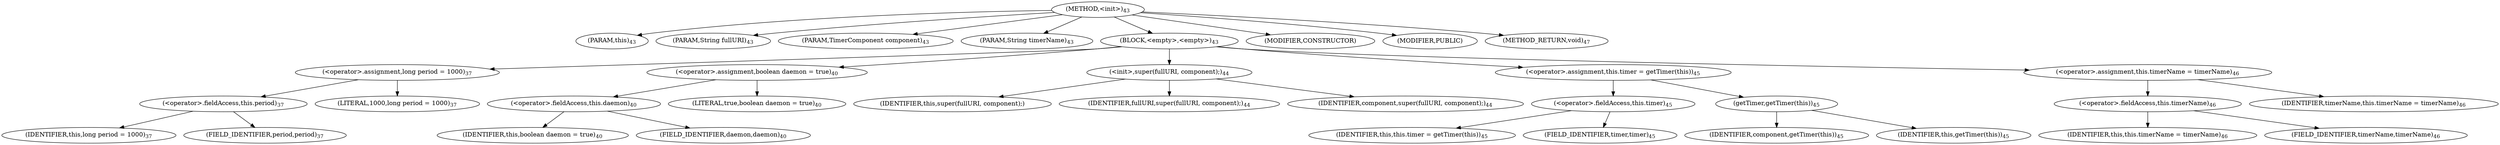 digraph "&lt;init&gt;" {  
"66" [label = <(METHOD,&lt;init&gt;)<SUB>43</SUB>> ]
"4" [label = <(PARAM,this)<SUB>43</SUB>> ]
"67" [label = <(PARAM,String fullURI)<SUB>43</SUB>> ]
"68" [label = <(PARAM,TimerComponent component)<SUB>43</SUB>> ]
"69" [label = <(PARAM,String timerName)<SUB>43</SUB>> ]
"70" [label = <(BLOCK,&lt;empty&gt;,&lt;empty&gt;)<SUB>43</SUB>> ]
"71" [label = <(&lt;operator&gt;.assignment,long period = 1000)<SUB>37</SUB>> ]
"72" [label = <(&lt;operator&gt;.fieldAccess,this.period)<SUB>37</SUB>> ]
"73" [label = <(IDENTIFIER,this,long period = 1000)<SUB>37</SUB>> ]
"74" [label = <(FIELD_IDENTIFIER,period,period)<SUB>37</SUB>> ]
"75" [label = <(LITERAL,1000,long period = 1000)<SUB>37</SUB>> ]
"76" [label = <(&lt;operator&gt;.assignment,boolean daemon = true)<SUB>40</SUB>> ]
"77" [label = <(&lt;operator&gt;.fieldAccess,this.daemon)<SUB>40</SUB>> ]
"78" [label = <(IDENTIFIER,this,boolean daemon = true)<SUB>40</SUB>> ]
"79" [label = <(FIELD_IDENTIFIER,daemon,daemon)<SUB>40</SUB>> ]
"80" [label = <(LITERAL,true,boolean daemon = true)<SUB>40</SUB>> ]
"81" [label = <(&lt;init&gt;,super(fullURI, component);)<SUB>44</SUB>> ]
"3" [label = <(IDENTIFIER,this,super(fullURI, component);)> ]
"82" [label = <(IDENTIFIER,fullURI,super(fullURI, component);)<SUB>44</SUB>> ]
"83" [label = <(IDENTIFIER,component,super(fullURI, component);)<SUB>44</SUB>> ]
"84" [label = <(&lt;operator&gt;.assignment,this.timer = getTimer(this))<SUB>45</SUB>> ]
"85" [label = <(&lt;operator&gt;.fieldAccess,this.timer)<SUB>45</SUB>> ]
"5" [label = <(IDENTIFIER,this,this.timer = getTimer(this))<SUB>45</SUB>> ]
"86" [label = <(FIELD_IDENTIFIER,timer,timer)<SUB>45</SUB>> ]
"87" [label = <(getTimer,getTimer(this))<SUB>45</SUB>> ]
"88" [label = <(IDENTIFIER,component,getTimer(this))<SUB>45</SUB>> ]
"6" [label = <(IDENTIFIER,this,getTimer(this))<SUB>45</SUB>> ]
"89" [label = <(&lt;operator&gt;.assignment,this.timerName = timerName)<SUB>46</SUB>> ]
"90" [label = <(&lt;operator&gt;.fieldAccess,this.timerName)<SUB>46</SUB>> ]
"7" [label = <(IDENTIFIER,this,this.timerName = timerName)<SUB>46</SUB>> ]
"91" [label = <(FIELD_IDENTIFIER,timerName,timerName)<SUB>46</SUB>> ]
"92" [label = <(IDENTIFIER,timerName,this.timerName = timerName)<SUB>46</SUB>> ]
"93" [label = <(MODIFIER,CONSTRUCTOR)> ]
"94" [label = <(MODIFIER,PUBLIC)> ]
"95" [label = <(METHOD_RETURN,void)<SUB>47</SUB>> ]
  "66" -> "4" 
  "66" -> "67" 
  "66" -> "68" 
  "66" -> "69" 
  "66" -> "70" 
  "66" -> "93" 
  "66" -> "94" 
  "66" -> "95" 
  "70" -> "71" 
  "70" -> "76" 
  "70" -> "81" 
  "70" -> "84" 
  "70" -> "89" 
  "71" -> "72" 
  "71" -> "75" 
  "72" -> "73" 
  "72" -> "74" 
  "76" -> "77" 
  "76" -> "80" 
  "77" -> "78" 
  "77" -> "79" 
  "81" -> "3" 
  "81" -> "82" 
  "81" -> "83" 
  "84" -> "85" 
  "84" -> "87" 
  "85" -> "5" 
  "85" -> "86" 
  "87" -> "88" 
  "87" -> "6" 
  "89" -> "90" 
  "89" -> "92" 
  "90" -> "7" 
  "90" -> "91" 
}
